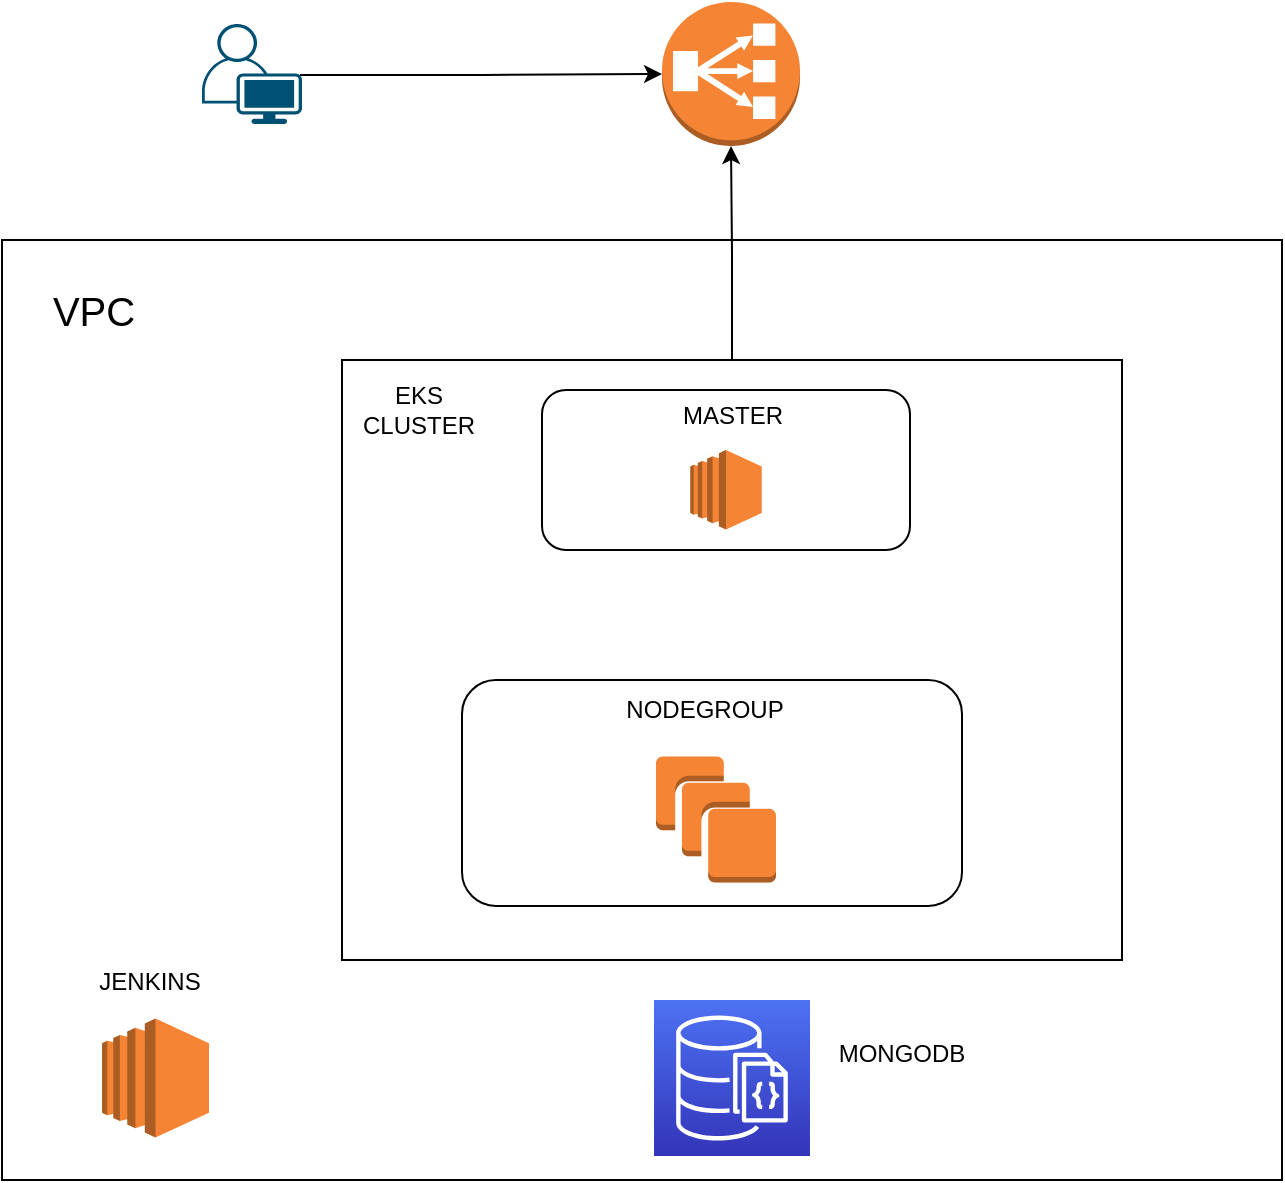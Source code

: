 <mxfile version="21.3.2" type="device">
  <diagram name="Page-1" id="S_oW-FT5qrZAHNR8oyFD">
    <mxGraphModel dx="1050" dy="590" grid="1" gridSize="10" guides="1" tooltips="1" connect="1" arrows="1" fold="1" page="1" pageScale="1" pageWidth="827" pageHeight="1169" math="0" shadow="0">
      <root>
        <mxCell id="0" />
        <mxCell id="1" parent="0" />
        <mxCell id="oaB-d0zjqJKBvMiq6FWH-5" value="" style="rounded=0;whiteSpace=wrap;html=1;" vertex="1" parent="1">
          <mxGeometry x="80" y="130" width="640" height="470" as="geometry" />
        </mxCell>
        <mxCell id="oaB-d0zjqJKBvMiq6FWH-23" style="edgeStyle=orthogonalEdgeStyle;rounded=0;orthogonalLoop=1;jettySize=auto;html=1;exitX=0.5;exitY=0;exitDx=0;exitDy=0;entryX=0.5;entryY=1;entryDx=0;entryDy=0;entryPerimeter=0;" edge="1" parent="1" source="oaB-d0zjqJKBvMiq6FWH-11" target="oaB-d0zjqJKBvMiq6FWH-21">
          <mxGeometry relative="1" as="geometry" />
        </mxCell>
        <mxCell id="oaB-d0zjqJKBvMiq6FWH-11" value="" style="rounded=0;whiteSpace=wrap;html=1;" vertex="1" parent="1">
          <mxGeometry x="250" y="190" width="390" height="300" as="geometry" />
        </mxCell>
        <mxCell id="oaB-d0zjqJKBvMiq6FWH-21" value="" style="outlineConnect=0;dashed=0;verticalLabelPosition=bottom;verticalAlign=top;align=center;html=1;shape=mxgraph.aws3.classic_load_balancer;fillColor=#F58534;gradientColor=none;" vertex="1" parent="1">
          <mxGeometry x="410" y="11" width="69" height="72" as="geometry" />
        </mxCell>
        <mxCell id="oaB-d0zjqJKBvMiq6FWH-25" value="" style="sketch=0;points=[[0,0,0],[0.25,0,0],[0.5,0,0],[0.75,0,0],[1,0,0],[0,1,0],[0.25,1,0],[0.5,1,0],[0.75,1,0],[1,1,0],[0,0.25,0],[0,0.5,0],[0,0.75,0],[1,0.25,0],[1,0.5,0],[1,0.75,0]];outlineConnect=0;fontColor=#232F3E;gradientColor=#4D72F3;gradientDirection=north;fillColor=#3334B9;strokeColor=#ffffff;dashed=0;verticalLabelPosition=bottom;verticalAlign=top;align=center;html=1;fontSize=12;fontStyle=0;aspect=fixed;shape=mxgraph.aws4.resourceIcon;resIcon=mxgraph.aws4.documentdb_with_mongodb_compatibility;" vertex="1" parent="1">
          <mxGeometry x="406" y="510" width="78" height="78" as="geometry" />
        </mxCell>
        <mxCell id="oaB-d0zjqJKBvMiq6FWH-28" style="edgeStyle=orthogonalEdgeStyle;rounded=0;orthogonalLoop=1;jettySize=auto;html=1;exitX=0.98;exitY=0.51;exitDx=0;exitDy=0;exitPerimeter=0;" edge="1" parent="1" source="oaB-d0zjqJKBvMiq6FWH-27" target="oaB-d0zjqJKBvMiq6FWH-21">
          <mxGeometry relative="1" as="geometry" />
        </mxCell>
        <mxCell id="oaB-d0zjqJKBvMiq6FWH-27" value="" style="points=[[0.35,0,0],[0.98,0.51,0],[1,0.71,0],[0.67,1,0],[0,0.795,0],[0,0.65,0]];verticalLabelPosition=bottom;sketch=0;html=1;verticalAlign=top;aspect=fixed;align=center;pointerEvents=1;shape=mxgraph.cisco19.user;fillColor=#005073;strokeColor=none;" vertex="1" parent="1">
          <mxGeometry x="180" y="22" width="50" height="50" as="geometry" />
        </mxCell>
        <mxCell id="oaB-d0zjqJKBvMiq6FWH-31" value="&lt;font style=&quot;font-size: 20px;&quot;&gt;VPC&lt;/font&gt;" style="text;html=1;strokeColor=none;fillColor=none;align=center;verticalAlign=middle;whiteSpace=wrap;rounded=0;" vertex="1" parent="1">
          <mxGeometry x="95.5" y="150" width="60" height="30" as="geometry" />
        </mxCell>
        <mxCell id="oaB-d0zjqJKBvMiq6FWH-34" value="" style="rounded=1;whiteSpace=wrap;html=1;" vertex="1" parent="1">
          <mxGeometry x="310" y="350" width="250" height="113" as="geometry" />
        </mxCell>
        <mxCell id="oaB-d0zjqJKBvMiq6FWH-32" value="" style="outlineConnect=0;dashed=0;verticalLabelPosition=bottom;verticalAlign=top;align=center;html=1;shape=mxgraph.aws3.ec2;fillColor=#F58534;gradientColor=none;" vertex="1" parent="1">
          <mxGeometry x="130" y="519.25" width="53.5" height="59.5" as="geometry" />
        </mxCell>
        <mxCell id="oaB-d0zjqJKBvMiq6FWH-35" value="" style="rounded=1;whiteSpace=wrap;html=1;" vertex="1" parent="1">
          <mxGeometry x="350" y="205" width="184" height="80" as="geometry" />
        </mxCell>
        <mxCell id="oaB-d0zjqJKBvMiq6FWH-37" value="" style="outlineConnect=0;dashed=0;verticalLabelPosition=bottom;verticalAlign=top;align=center;html=1;shape=mxgraph.aws3.ec2;fillColor=#F58534;gradientColor=none;" vertex="1" parent="1">
          <mxGeometry x="424.13" y="235" width="35.74" height="39.75" as="geometry" />
        </mxCell>
        <mxCell id="oaB-d0zjqJKBvMiq6FWH-41" value="&lt;span style=&quot;&quot;&gt;MASTER&lt;/span&gt;" style="text;html=1;strokeColor=none;fillColor=none;align=center;verticalAlign=middle;whiteSpace=wrap;rounded=0;" vertex="1" parent="1">
          <mxGeometry x="424.13" y="208" width="42.87" height="20" as="geometry" />
        </mxCell>
        <mxCell id="oaB-d0zjqJKBvMiq6FWH-42" value="&lt;span style=&quot;&quot;&gt;NODEGROUP&lt;/span&gt;" style="text;html=1;strokeColor=none;fillColor=none;align=center;verticalAlign=middle;whiteSpace=wrap;rounded=0;" vertex="1" parent="1">
          <mxGeometry x="410" y="355" width="42.87" height="20" as="geometry" />
        </mxCell>
        <mxCell id="oaB-d0zjqJKBvMiq6FWH-44" value="EKS CLUSTER" style="text;html=1;strokeColor=none;fillColor=none;align=center;verticalAlign=middle;whiteSpace=wrap;rounded=0;" vertex="1" parent="1">
          <mxGeometry x="267.13" y="205" width="42.87" height="20" as="geometry" />
        </mxCell>
        <mxCell id="oaB-d0zjqJKBvMiq6FWH-48" value="" style="outlineConnect=0;dashed=0;verticalLabelPosition=bottom;verticalAlign=top;align=center;html=1;shape=mxgraph.aws3.instances;fillColor=#F58534;gradientColor=none;" vertex="1" parent="1">
          <mxGeometry x="407" y="388.25" width="60" height="63" as="geometry" />
        </mxCell>
        <mxCell id="oaB-d0zjqJKBvMiq6FWH-50" value="&lt;font style=&quot;font-size: 12px;&quot;&gt;JENKINS&lt;/font&gt;" style="text;html=1;strokeColor=none;fillColor=none;align=center;verticalAlign=middle;whiteSpace=wrap;rounded=0;" vertex="1" parent="1">
          <mxGeometry x="123.5" y="486.25" width="60" height="30" as="geometry" />
        </mxCell>
        <mxCell id="oaB-d0zjqJKBvMiq6FWH-51" value="&lt;span style=&quot;&quot;&gt;MONGODB&lt;/span&gt;" style="text;html=1;strokeColor=none;fillColor=none;align=center;verticalAlign=middle;whiteSpace=wrap;rounded=0;" vertex="1" parent="1">
          <mxGeometry x="500" y="522.25" width="60" height="30" as="geometry" />
        </mxCell>
      </root>
    </mxGraphModel>
  </diagram>
</mxfile>
